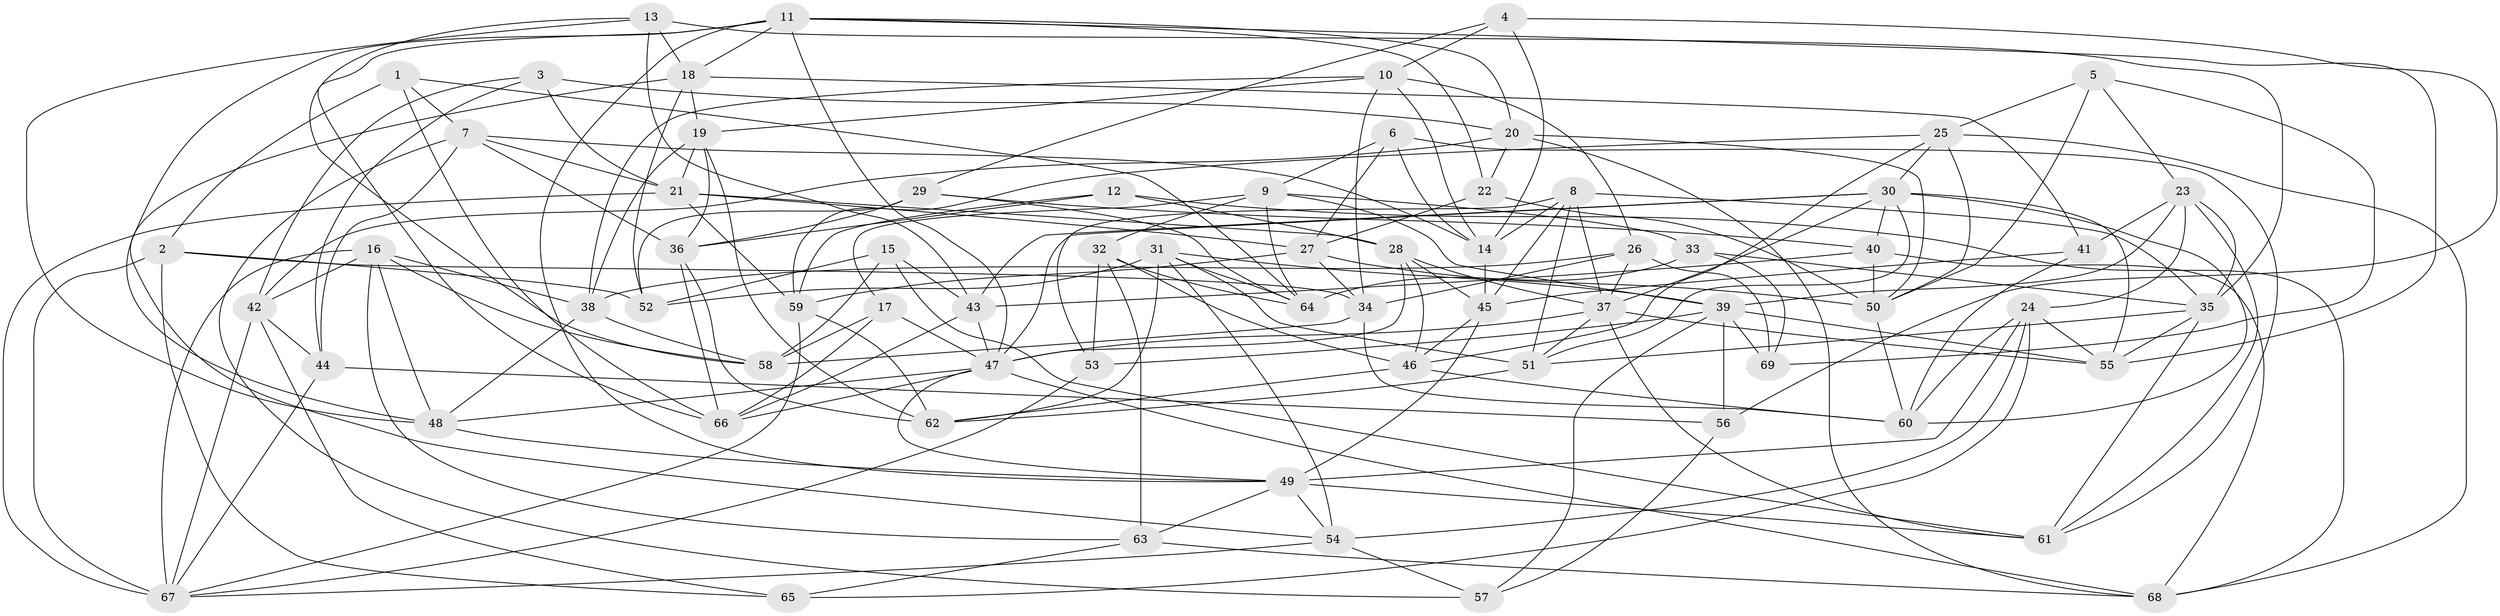 // original degree distribution, {4: 1.0}
// Generated by graph-tools (version 1.1) at 2025/02/03/09/25 03:02:59]
// undirected, 69 vertices, 196 edges
graph export_dot {
graph [start="1"]
  node [color=gray90,style=filled];
  1;
  2;
  3;
  4;
  5;
  6;
  7;
  8;
  9;
  10;
  11;
  12;
  13;
  14;
  15;
  16;
  17;
  18;
  19;
  20;
  21;
  22;
  23;
  24;
  25;
  26;
  27;
  28;
  29;
  30;
  31;
  32;
  33;
  34;
  35;
  36;
  37;
  38;
  39;
  40;
  41;
  42;
  43;
  44;
  45;
  46;
  47;
  48;
  49;
  50;
  51;
  52;
  53;
  54;
  55;
  56;
  57;
  58;
  59;
  60;
  61;
  62;
  63;
  64;
  65;
  66;
  67;
  68;
  69;
  1 -- 2 [weight=1.0];
  1 -- 7 [weight=1.0];
  1 -- 64 [weight=1.0];
  1 -- 66 [weight=1.0];
  2 -- 34 [weight=1.0];
  2 -- 52 [weight=1.0];
  2 -- 65 [weight=1.0];
  2 -- 67 [weight=2.0];
  3 -- 20 [weight=1.0];
  3 -- 21 [weight=1.0];
  3 -- 42 [weight=1.0];
  3 -- 44 [weight=1.0];
  4 -- 10 [weight=1.0];
  4 -- 14 [weight=1.0];
  4 -- 29 [weight=1.0];
  4 -- 56 [weight=1.0];
  5 -- 23 [weight=1.0];
  5 -- 25 [weight=1.0];
  5 -- 50 [weight=1.0];
  5 -- 69 [weight=1.0];
  6 -- 9 [weight=1.0];
  6 -- 14 [weight=1.0];
  6 -- 27 [weight=1.0];
  6 -- 61 [weight=1.0];
  7 -- 14 [weight=1.0];
  7 -- 21 [weight=1.0];
  7 -- 36 [weight=1.0];
  7 -- 44 [weight=1.0];
  7 -- 57 [weight=1.0];
  8 -- 14 [weight=1.0];
  8 -- 35 [weight=1.0];
  8 -- 37 [weight=1.0];
  8 -- 45 [weight=1.0];
  8 -- 51 [weight=1.0];
  8 -- 53 [weight=1.0];
  9 -- 17 [weight=1.0];
  9 -- 32 [weight=1.0];
  9 -- 33 [weight=1.0];
  9 -- 39 [weight=1.0];
  9 -- 64 [weight=1.0];
  10 -- 14 [weight=1.0];
  10 -- 19 [weight=1.0];
  10 -- 26 [weight=1.0];
  10 -- 34 [weight=1.0];
  10 -- 38 [weight=1.0];
  11 -- 18 [weight=1.0];
  11 -- 20 [weight=1.0];
  11 -- 22 [weight=1.0];
  11 -- 47 [weight=1.0];
  11 -- 48 [weight=1.0];
  11 -- 49 [weight=1.0];
  11 -- 55 [weight=1.0];
  11 -- 66 [weight=1.0];
  12 -- 28 [weight=1.0];
  12 -- 36 [weight=1.0];
  12 -- 59 [weight=1.0];
  12 -- 68 [weight=1.0];
  13 -- 18 [weight=1.0];
  13 -- 35 [weight=2.0];
  13 -- 43 [weight=1.0];
  13 -- 48 [weight=1.0];
  13 -- 58 [weight=1.0];
  14 -- 45 [weight=1.0];
  15 -- 43 [weight=1.0];
  15 -- 52 [weight=1.0];
  15 -- 58 [weight=1.0];
  15 -- 61 [weight=1.0];
  16 -- 38 [weight=1.0];
  16 -- 42 [weight=1.0];
  16 -- 48 [weight=1.0];
  16 -- 58 [weight=1.0];
  16 -- 63 [weight=1.0];
  16 -- 67 [weight=1.0];
  17 -- 47 [weight=1.0];
  17 -- 58 [weight=1.0];
  17 -- 66 [weight=1.0];
  18 -- 19 [weight=1.0];
  18 -- 41 [weight=1.0];
  18 -- 52 [weight=1.0];
  18 -- 54 [weight=1.0];
  19 -- 21 [weight=1.0];
  19 -- 36 [weight=1.0];
  19 -- 38 [weight=1.0];
  19 -- 62 [weight=1.0];
  20 -- 22 [weight=1.0];
  20 -- 42 [weight=1.0];
  20 -- 50 [weight=1.0];
  20 -- 68 [weight=1.0];
  21 -- 27 [weight=1.0];
  21 -- 28 [weight=1.0];
  21 -- 59 [weight=1.0];
  21 -- 67 [weight=2.0];
  22 -- 27 [weight=1.0];
  22 -- 50 [weight=1.0];
  23 -- 24 [weight=1.0];
  23 -- 35 [weight=1.0];
  23 -- 39 [weight=1.0];
  23 -- 41 [weight=1.0];
  23 -- 61 [weight=1.0];
  24 -- 49 [weight=1.0];
  24 -- 54 [weight=1.0];
  24 -- 55 [weight=1.0];
  24 -- 60 [weight=1.0];
  24 -- 65 [weight=1.0];
  25 -- 30 [weight=1.0];
  25 -- 46 [weight=1.0];
  25 -- 50 [weight=1.0];
  25 -- 59 [weight=1.0];
  25 -- 68 [weight=1.0];
  26 -- 34 [weight=1.0];
  26 -- 37 [weight=1.0];
  26 -- 38 [weight=1.0];
  26 -- 69 [weight=2.0];
  27 -- 34 [weight=1.0];
  27 -- 50 [weight=1.0];
  27 -- 59 [weight=1.0];
  28 -- 37 [weight=1.0];
  28 -- 45 [weight=1.0];
  28 -- 46 [weight=1.0];
  28 -- 47 [weight=1.0];
  29 -- 36 [weight=1.0];
  29 -- 40 [weight=1.0];
  29 -- 52 [weight=2.0];
  29 -- 64 [weight=1.0];
  30 -- 37 [weight=1.0];
  30 -- 40 [weight=1.0];
  30 -- 43 [weight=1.0];
  30 -- 47 [weight=1.0];
  30 -- 51 [weight=1.0];
  30 -- 55 [weight=1.0];
  30 -- 60 [weight=1.0];
  31 -- 39 [weight=1.0];
  31 -- 51 [weight=1.0];
  31 -- 52 [weight=1.0];
  31 -- 54 [weight=1.0];
  31 -- 62 [weight=1.0];
  31 -- 64 [weight=1.0];
  32 -- 46 [weight=1.0];
  32 -- 53 [weight=1.0];
  32 -- 63 [weight=2.0];
  32 -- 64 [weight=1.0];
  33 -- 35 [weight=1.0];
  33 -- 64 [weight=1.0];
  33 -- 69 [weight=1.0];
  34 -- 58 [weight=1.0];
  34 -- 60 [weight=1.0];
  35 -- 51 [weight=1.0];
  35 -- 55 [weight=1.0];
  35 -- 61 [weight=1.0];
  36 -- 62 [weight=1.0];
  36 -- 66 [weight=1.0];
  37 -- 47 [weight=1.0];
  37 -- 51 [weight=1.0];
  37 -- 55 [weight=1.0];
  37 -- 61 [weight=1.0];
  38 -- 48 [weight=1.0];
  38 -- 58 [weight=1.0];
  39 -- 53 [weight=1.0];
  39 -- 55 [weight=1.0];
  39 -- 56 [weight=2.0];
  39 -- 57 [weight=1.0];
  39 -- 69 [weight=2.0];
  40 -- 43 [weight=1.0];
  40 -- 50 [weight=2.0];
  40 -- 68 [weight=1.0];
  41 -- 45 [weight=1.0];
  41 -- 60 [weight=1.0];
  42 -- 44 [weight=1.0];
  42 -- 65 [weight=1.0];
  42 -- 67 [weight=1.0];
  43 -- 47 [weight=1.0];
  43 -- 66 [weight=1.0];
  44 -- 56 [weight=2.0];
  44 -- 67 [weight=1.0];
  45 -- 46 [weight=1.0];
  45 -- 49 [weight=1.0];
  46 -- 60 [weight=1.0];
  46 -- 62 [weight=1.0];
  47 -- 48 [weight=1.0];
  47 -- 49 [weight=1.0];
  47 -- 66 [weight=1.0];
  47 -- 68 [weight=1.0];
  48 -- 49 [weight=1.0];
  49 -- 54 [weight=1.0];
  49 -- 61 [weight=1.0];
  49 -- 63 [weight=1.0];
  50 -- 60 [weight=1.0];
  51 -- 62 [weight=1.0];
  53 -- 67 [weight=1.0];
  54 -- 57 [weight=1.0];
  54 -- 67 [weight=1.0];
  56 -- 57 [weight=1.0];
  59 -- 62 [weight=1.0];
  59 -- 67 [weight=1.0];
  63 -- 65 [weight=1.0];
  63 -- 68 [weight=1.0];
}
